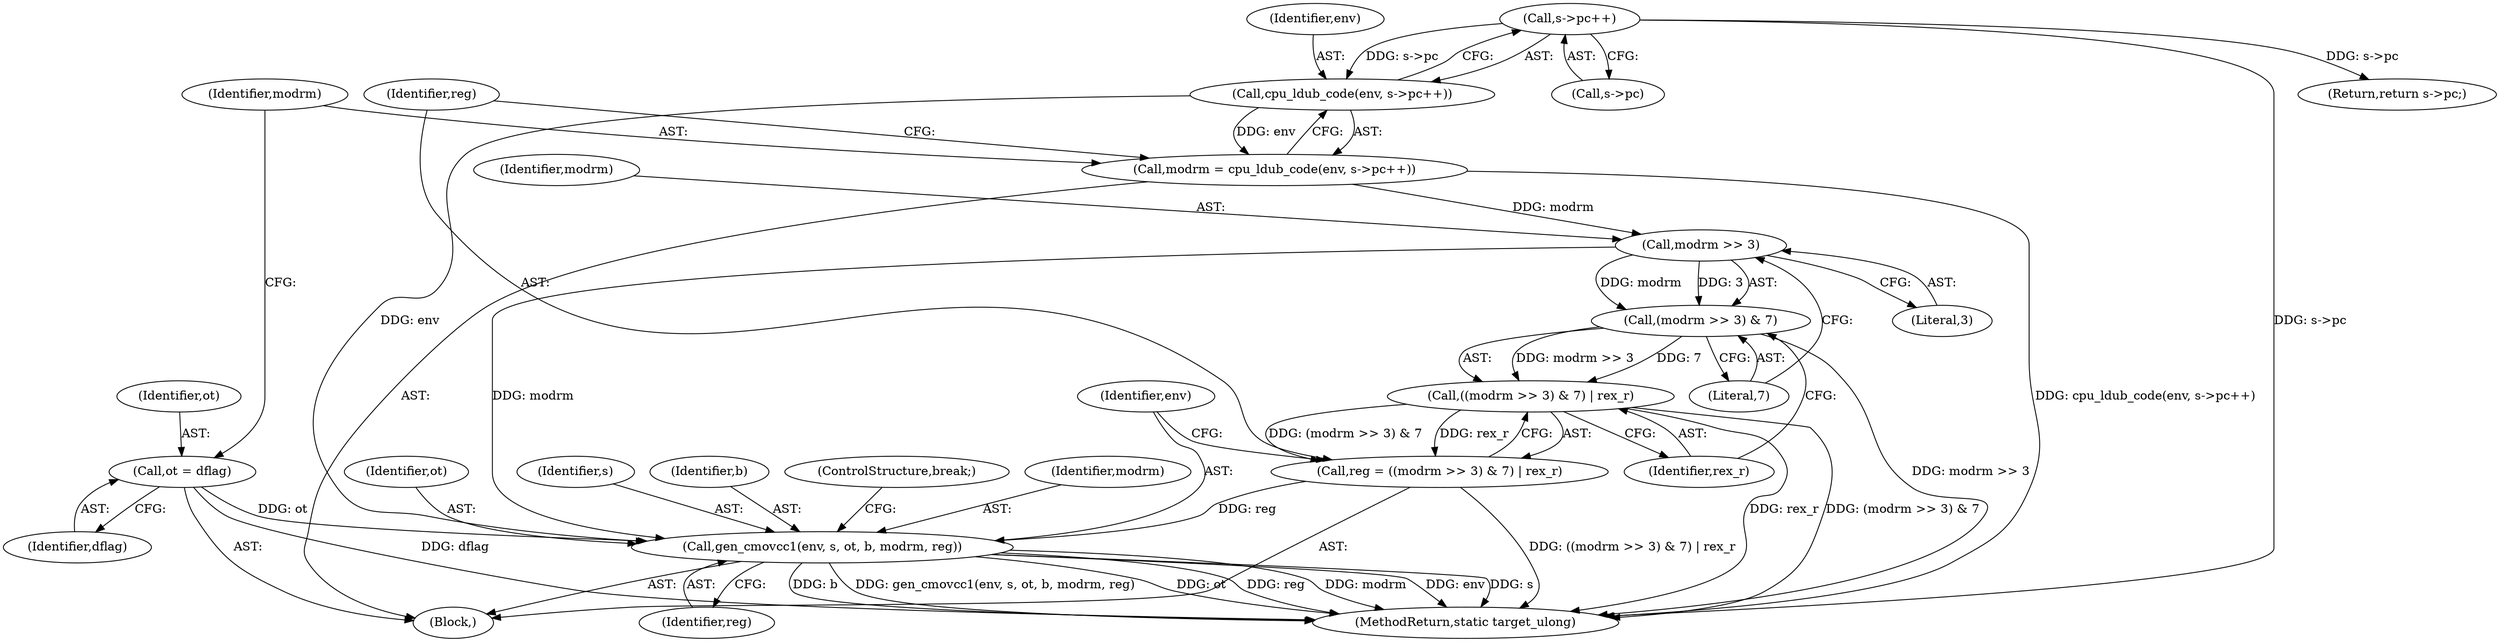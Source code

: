 digraph "0_qemu_30663fd26c0307e414622c7a8607fbc04f92ec14@pointer" {
"1006547" [label="(Call,gen_cmovcc1(env, s, ot, b, modrm, reg))"];
"1006532" [label="(Call,cpu_ldub_code(env, s->pc++))"];
"1006534" [label="(Call,s->pc++)"];
"1006527" [label="(Call,ot = dflag)"];
"1006542" [label="(Call,modrm >> 3)"];
"1006530" [label="(Call,modrm = cpu_ldub_code(env, s->pc++))"];
"1006538" [label="(Call,reg = ((modrm >> 3) & 7) | rex_r)"];
"1006540" [label="(Call,((modrm >> 3) & 7) | rex_r)"];
"1006541" [label="(Call,(modrm >> 3) & 7)"];
"1006530" [label="(Call,modrm = cpu_ldub_code(env, s->pc++))"];
"1006529" [label="(Identifier,dflag)"];
"1006534" [label="(Call,s->pc++)"];
"1006528" [label="(Identifier,ot)"];
"1006546" [label="(Identifier,rex_r)"];
"1006543" [label="(Identifier,modrm)"];
"1006531" [label="(Identifier,modrm)"];
"1006540" [label="(Call,((modrm >> 3) & 7) | rex_r)"];
"1006548" [label="(Identifier,env)"];
"1006535" [label="(Call,s->pc)"];
"1006541" [label="(Call,(modrm >> 3) & 7)"];
"1001025" [label="(Block,)"];
"1006553" [label="(Identifier,reg)"];
"1006550" [label="(Identifier,ot)"];
"1006549" [label="(Identifier,s)"];
"1006544" [label="(Literal,3)"];
"1006539" [label="(Identifier,reg)"];
"1006542" [label="(Call,modrm >> 3)"];
"1006538" [label="(Call,reg = ((modrm >> 3) & 7) | rex_r)"];
"1006551" [label="(Identifier,b)"];
"1006554" [label="(ControlStructure,break;)"];
"1006527" [label="(Call,ot = dflag)"];
"1011821" [label="(Return,return s->pc;)"];
"1006545" [label="(Literal,7)"];
"1006532" [label="(Call,cpu_ldub_code(env, s->pc++))"];
"1011840" [label="(MethodReturn,static target_ulong)"];
"1006547" [label="(Call,gen_cmovcc1(env, s, ot, b, modrm, reg))"];
"1006533" [label="(Identifier,env)"];
"1006552" [label="(Identifier,modrm)"];
"1006547" -> "1001025"  [label="AST: "];
"1006547" -> "1006553"  [label="CFG: "];
"1006548" -> "1006547"  [label="AST: "];
"1006549" -> "1006547"  [label="AST: "];
"1006550" -> "1006547"  [label="AST: "];
"1006551" -> "1006547"  [label="AST: "];
"1006552" -> "1006547"  [label="AST: "];
"1006553" -> "1006547"  [label="AST: "];
"1006554" -> "1006547"  [label="CFG: "];
"1006547" -> "1011840"  [label="DDG: gen_cmovcc1(env, s, ot, b, modrm, reg)"];
"1006547" -> "1011840"  [label="DDG: ot"];
"1006547" -> "1011840"  [label="DDG: reg"];
"1006547" -> "1011840"  [label="DDG: modrm"];
"1006547" -> "1011840"  [label="DDG: env"];
"1006547" -> "1011840"  [label="DDG: s"];
"1006547" -> "1011840"  [label="DDG: b"];
"1006532" -> "1006547"  [label="DDG: env"];
"1006527" -> "1006547"  [label="DDG: ot"];
"1006542" -> "1006547"  [label="DDG: modrm"];
"1006538" -> "1006547"  [label="DDG: reg"];
"1006532" -> "1006530"  [label="AST: "];
"1006532" -> "1006534"  [label="CFG: "];
"1006533" -> "1006532"  [label="AST: "];
"1006534" -> "1006532"  [label="AST: "];
"1006530" -> "1006532"  [label="CFG: "];
"1006532" -> "1006530"  [label="DDG: env"];
"1006534" -> "1006532"  [label="DDG: s->pc"];
"1006534" -> "1006535"  [label="CFG: "];
"1006535" -> "1006534"  [label="AST: "];
"1006534" -> "1011840"  [label="DDG: s->pc"];
"1006534" -> "1011821"  [label="DDG: s->pc"];
"1006527" -> "1001025"  [label="AST: "];
"1006527" -> "1006529"  [label="CFG: "];
"1006528" -> "1006527"  [label="AST: "];
"1006529" -> "1006527"  [label="AST: "];
"1006531" -> "1006527"  [label="CFG: "];
"1006527" -> "1011840"  [label="DDG: dflag"];
"1006542" -> "1006541"  [label="AST: "];
"1006542" -> "1006544"  [label="CFG: "];
"1006543" -> "1006542"  [label="AST: "];
"1006544" -> "1006542"  [label="AST: "];
"1006545" -> "1006542"  [label="CFG: "];
"1006542" -> "1006541"  [label="DDG: modrm"];
"1006542" -> "1006541"  [label="DDG: 3"];
"1006530" -> "1006542"  [label="DDG: modrm"];
"1006530" -> "1001025"  [label="AST: "];
"1006531" -> "1006530"  [label="AST: "];
"1006539" -> "1006530"  [label="CFG: "];
"1006530" -> "1011840"  [label="DDG: cpu_ldub_code(env, s->pc++)"];
"1006538" -> "1001025"  [label="AST: "];
"1006538" -> "1006540"  [label="CFG: "];
"1006539" -> "1006538"  [label="AST: "];
"1006540" -> "1006538"  [label="AST: "];
"1006548" -> "1006538"  [label="CFG: "];
"1006538" -> "1011840"  [label="DDG: ((modrm >> 3) & 7) | rex_r"];
"1006540" -> "1006538"  [label="DDG: (modrm >> 3) & 7"];
"1006540" -> "1006538"  [label="DDG: rex_r"];
"1006540" -> "1006546"  [label="CFG: "];
"1006541" -> "1006540"  [label="AST: "];
"1006546" -> "1006540"  [label="AST: "];
"1006540" -> "1011840"  [label="DDG: (modrm >> 3) & 7"];
"1006540" -> "1011840"  [label="DDG: rex_r"];
"1006541" -> "1006540"  [label="DDG: modrm >> 3"];
"1006541" -> "1006540"  [label="DDG: 7"];
"1006541" -> "1006545"  [label="CFG: "];
"1006545" -> "1006541"  [label="AST: "];
"1006546" -> "1006541"  [label="CFG: "];
"1006541" -> "1011840"  [label="DDG: modrm >> 3"];
}
